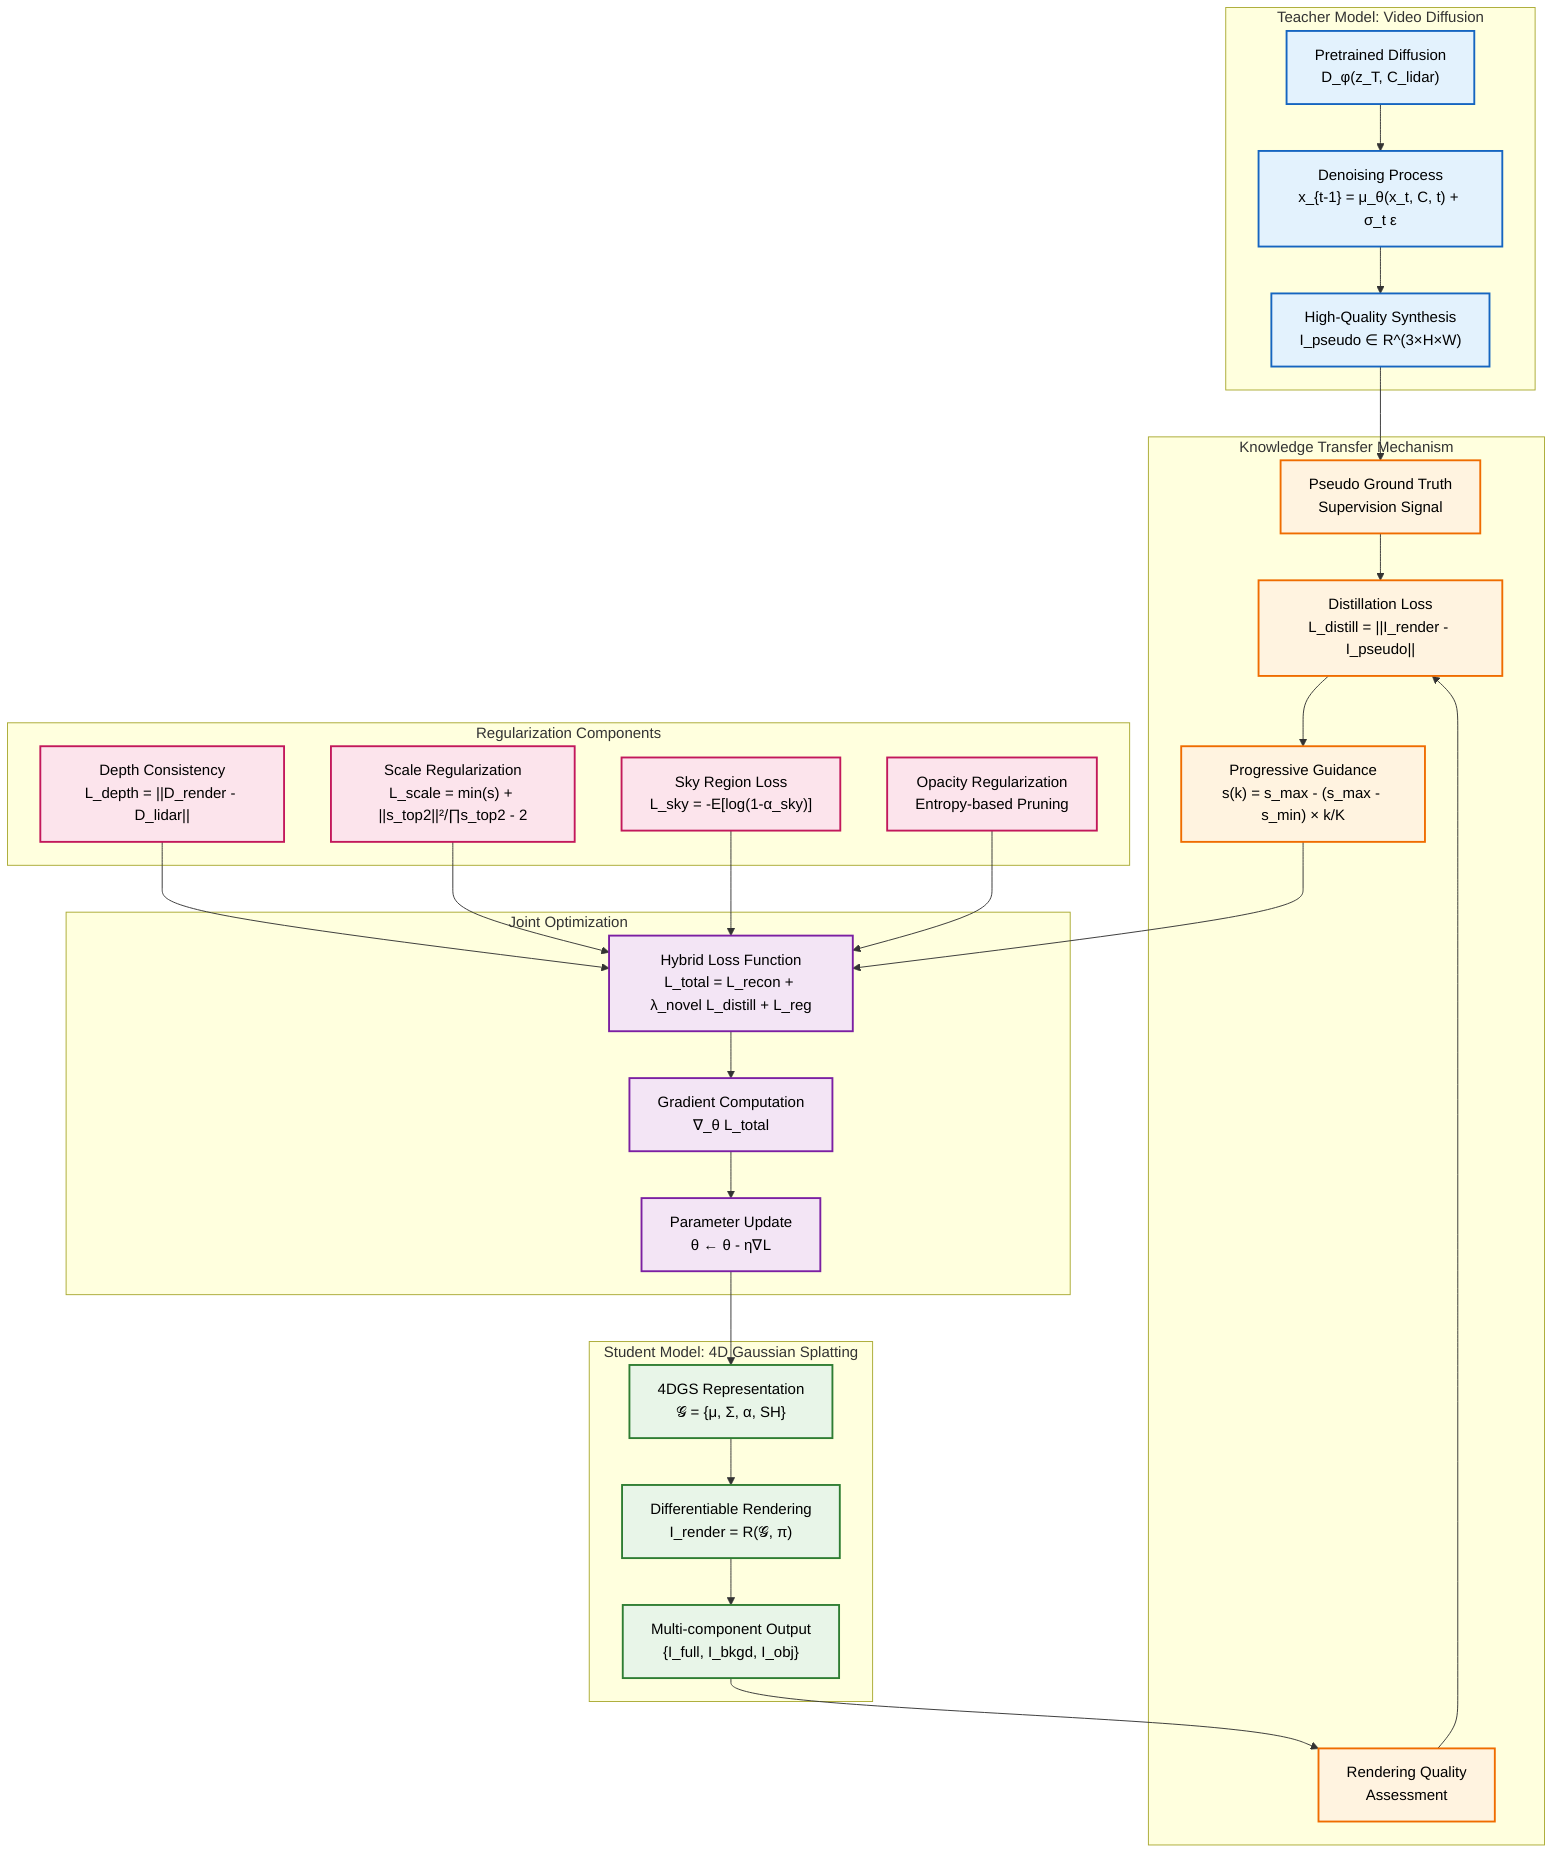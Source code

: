 graph TB
    subgraph TeacherModel["Teacher Model: Video Diffusion"]
        A["Pretrained Diffusion<br/>D_φ(z_T, C_lidar)"]
        A --> B["Denoising Process<br/>x_{t-1} = μ_θ(x_t, C, t) + σ_t ε"]
        B --> C["High-Quality Synthesis<br/>I_pseudo ∈ R^(3×H×W)"]
    end
    
    subgraph StudentModel["Student Model: 4D Gaussian Splatting"]
        D["4DGS Representation<br/>𝒢 = {μ, Σ, α, SH}"]
        D --> E["Differentiable Rendering<br/>I_render = R(𝒢, π)"]
        E --> F["Multi-component Output<br/>{I_full, I_bkgd, I_obj}"]
    end
    
    subgraph KnowledgeTransfer["Knowledge Transfer Mechanism"]
        C --> G["Pseudo Ground Truth<br/>Supervision Signal"]
        F --> H["Rendering Quality<br/>Assessment"]
        G --> I["Distillation Loss<br/>L_distill = ||I_render - I_pseudo||"]
        H --> I
        I --> J["Progressive Guidance<br/>s(k) = s_max - (s_max - s_min) × k/K"]
    end
    
    subgraph OptimizationLoop["Joint Optimization"]
        J --> K["Hybrid Loss Function<br/>L_total = L_recon + λ_novel L_distill + L_reg"]
        K --> L["Gradient Computation<br/>∇_θ L_total"]
        L --> M["Parameter Update<br/>θ ← θ - η∇L"]
        M --> D
    end
    
    subgraph RegularizationTerms["Regularization Components"]
        N["Depth Consistency<br/>L_depth = ||D_render - D_lidar||"]
        O["Scale Regularization<br/>L_scale = min(s) + ||s_top2||²/∏s_top2 - 2"]
        P["Sky Region Loss<br/>L_sky = -E[log(1-α_sky)]"]
        Q["Opacity Regularization<br/>Entropy-based Pruning"]
    end
    
    N --> K
    O --> K
    P --> K
    Q --> K
    
    classDef teacherStyle fill:#E3F2FD,stroke:#1565C0,stroke-width:2px,color:#000000
    classDef studentStyle fill:#E8F5E8,stroke:#2E7D32,stroke-width:2px,color:#000000
    classDef transferStyle fill:#FFF3E0,stroke:#EF6C00,stroke-width:2px,color:#000000
    classDef optimStyle fill:#F3E5F5,stroke:#7B1FA2,stroke-width:2px,color:#000000
    classDef regStyle fill:#FCE4EC,stroke:#C2185B,stroke-width:2px,color:#000000
    
    class A,B,C teacherStyle
    class D,E,F studentStyle
    class G,H,I,J transferStyle
    class K,L,M optimStyle
    class N,O,P,Q regStyle
